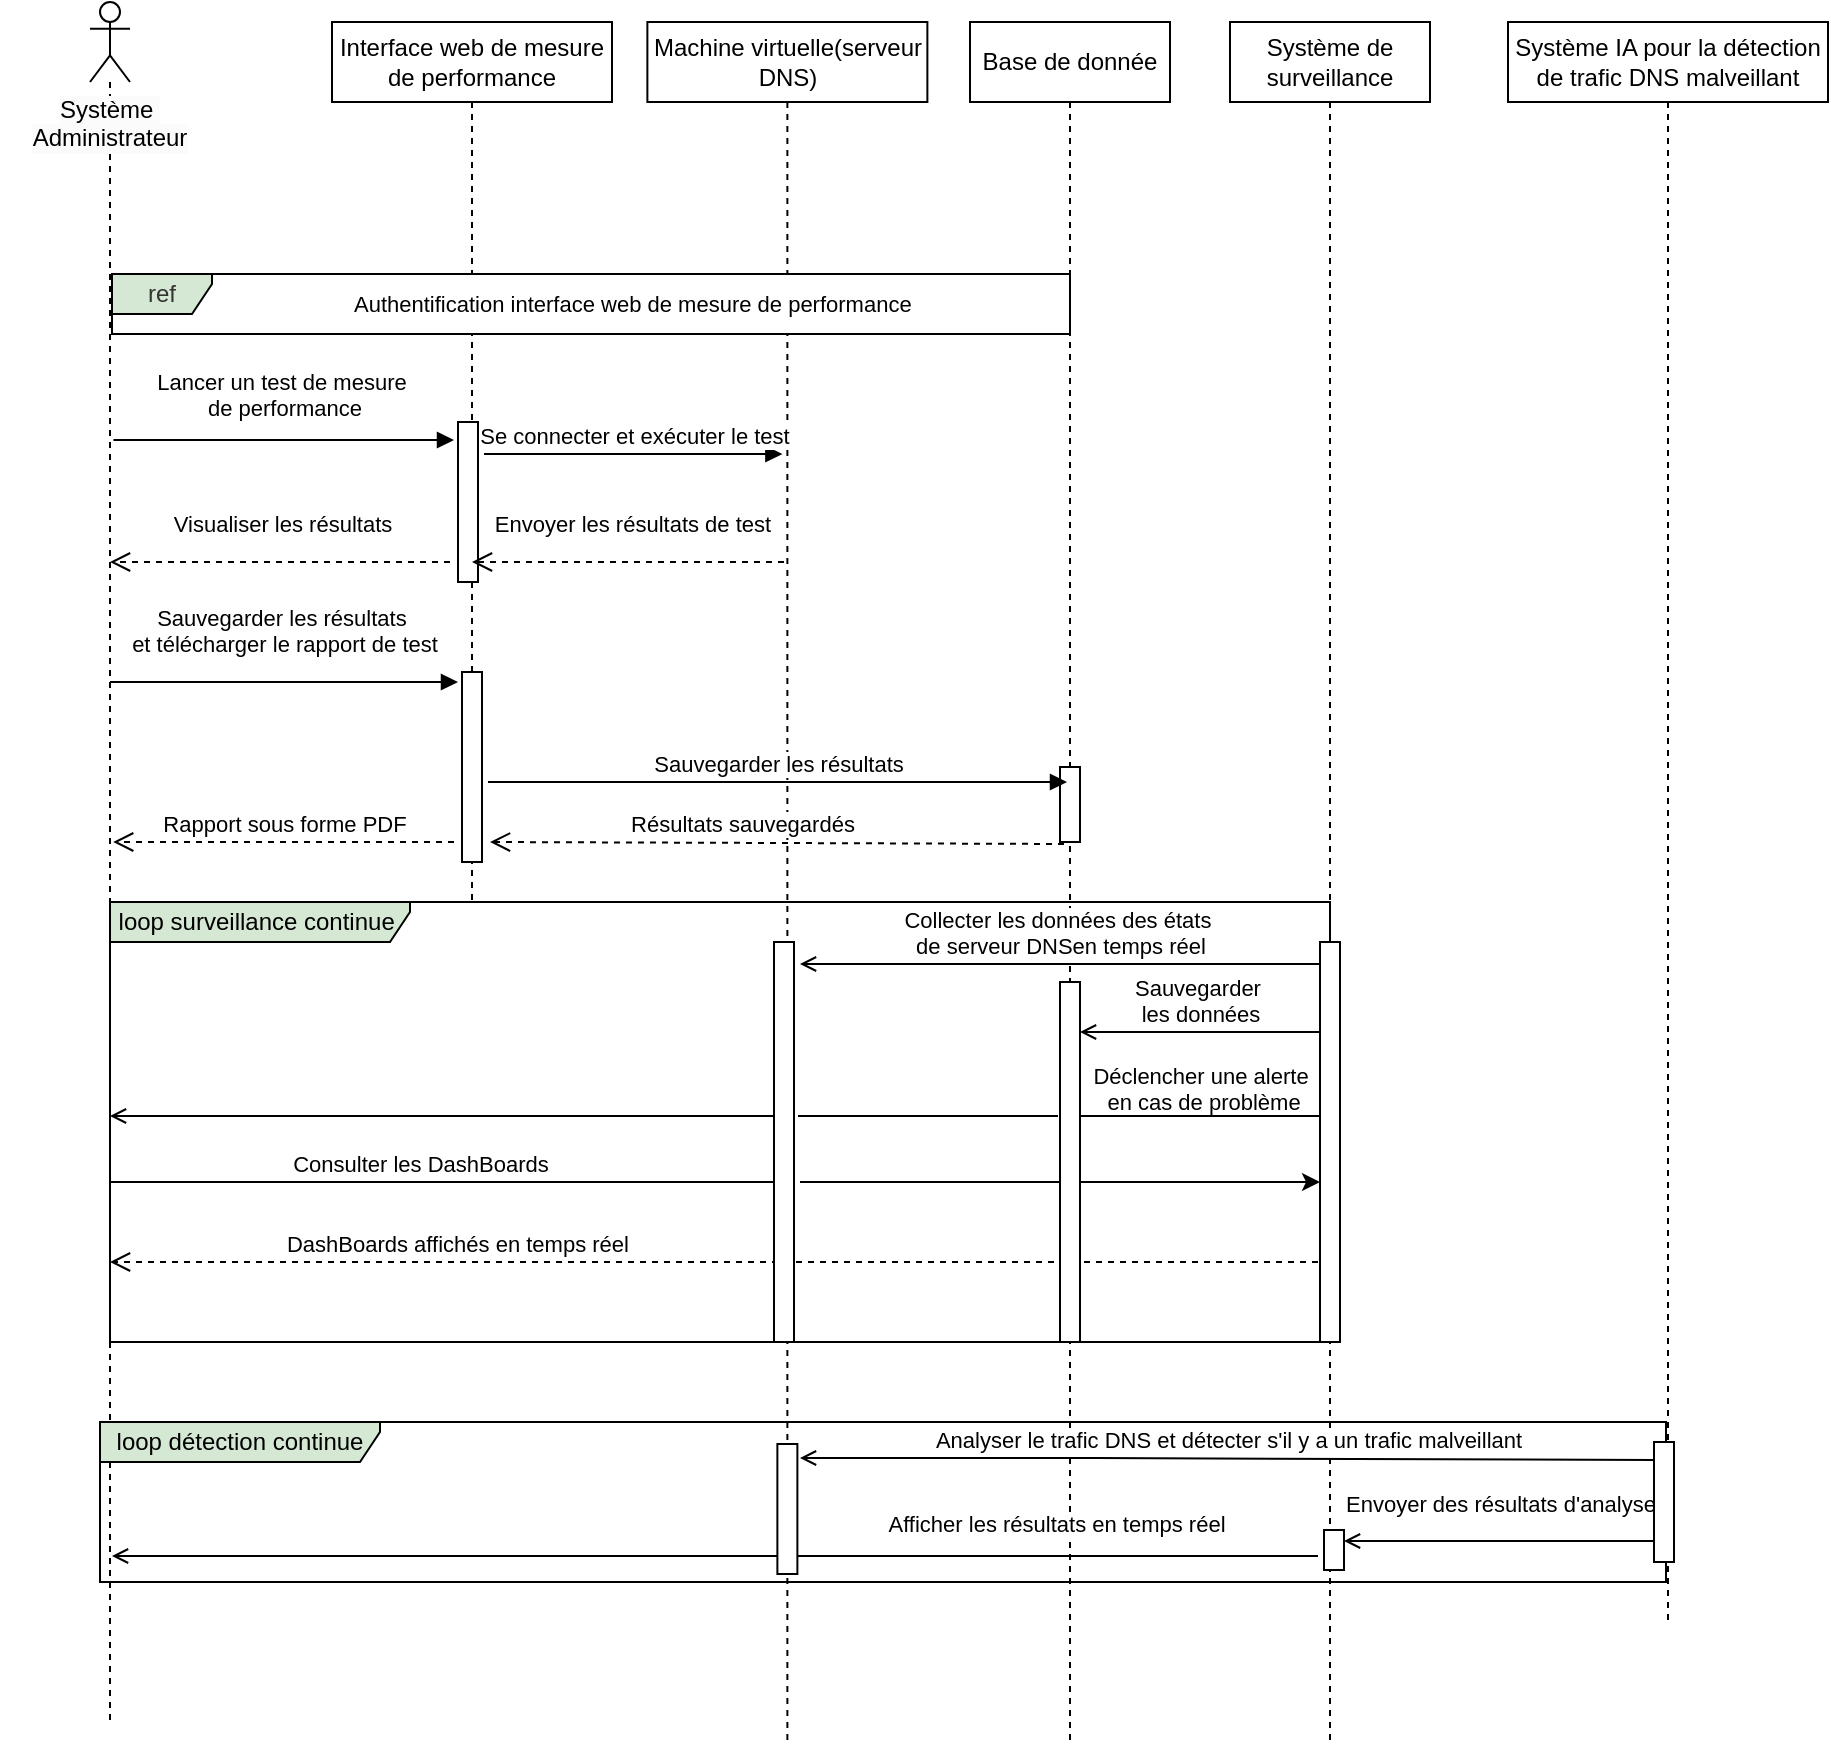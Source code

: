<mxfile version="24.7.8">
  <diagram name="Page-1" id="M_RSFYT3KrfDH6iwmqcM">
    <mxGraphModel dx="3269" dy="1984" grid="1" gridSize="10" guides="1" tooltips="1" connect="1" arrows="1" fold="1" page="1" pageScale="1" pageWidth="827" pageHeight="1169" math="0" shadow="0">
      <root>
        <mxCell id="0" />
        <mxCell id="1" parent="0" />
        <mxCell id="Av87Tej5Dab4ND_RzltO-42" value="" style="group" vertex="1" connectable="0" parent="1">
          <mxGeometry x="-1410" y="-50" width="914" height="870" as="geometry" />
        </mxCell>
        <mxCell id="Av87Tej5Dab4ND_RzltO-1" value="Interface web de mesure de performance" style="shape=umlLifeline;perimeter=lifelinePerimeter;whiteSpace=wrap;html=1;container=0;dropTarget=0;collapsible=0;recursiveResize=0;outlineConnect=0;portConstraint=eastwest;newEdgeStyle={&quot;edgeStyle&quot;:&quot;elbowEdgeStyle&quot;,&quot;elbow&quot;:&quot;vertical&quot;,&quot;curved&quot;:0,&quot;rounded&quot;:0};" vertex="1" parent="Av87Tej5Dab4ND_RzltO-42">
          <mxGeometry x="166" y="10" width="140" height="440" as="geometry" />
        </mxCell>
        <mxCell id="Av87Tej5Dab4ND_RzltO-2" value="" style="html=1;points=[[0,0,0,0,5],[0,1,0,0,-5],[1,0,0,0,5],[1,1,0,0,-5]];perimeter=orthogonalPerimeter;outlineConnect=0;targetShapes=umlLifeline;portConstraint=eastwest;newEdgeStyle={&quot;curved&quot;:0,&quot;rounded&quot;:0};" vertex="1" parent="Av87Tej5Dab4ND_RzltO-1">
          <mxGeometry x="63" y="200" width="10" height="80" as="geometry" />
        </mxCell>
        <mxCell id="Av87Tej5Dab4ND_RzltO-3" value="" style="html=1;points=[[0,0,0,0,5],[0,1,0,0,-5],[1,0,0,0,5],[1,1,0,0,-5]];perimeter=orthogonalPerimeter;outlineConnect=0;targetShapes=umlLifeline;portConstraint=eastwest;newEdgeStyle={&quot;curved&quot;:0,&quot;rounded&quot;:0};" vertex="1" parent="Av87Tej5Dab4ND_RzltO-1">
          <mxGeometry x="65" y="325" width="10" height="95" as="geometry" />
        </mxCell>
        <mxCell id="Av87Tej5Dab4ND_RzltO-4" value="Machine virtuelle(serveur DNS)" style="shape=umlLifeline;perimeter=lifelinePerimeter;whiteSpace=wrap;html=1;container=0;dropTarget=0;collapsible=0;recursiveResize=0;outlineConnect=0;portConstraint=eastwest;newEdgeStyle={&quot;edgeStyle&quot;:&quot;elbowEdgeStyle&quot;,&quot;elbow&quot;:&quot;vertical&quot;,&quot;curved&quot;:0,&quot;rounded&quot;:0};" vertex="1" parent="Av87Tej5Dab4ND_RzltO-42">
          <mxGeometry x="323.69" y="10" width="140" height="860" as="geometry" />
        </mxCell>
        <mxCell id="Av87Tej5Dab4ND_RzltO-5" value="Base de donnée" style="shape=umlLifeline;perimeter=lifelinePerimeter;whiteSpace=wrap;html=1;container=0;dropTarget=0;collapsible=0;recursiveResize=0;outlineConnect=0;portConstraint=eastwest;newEdgeStyle={&quot;edgeStyle&quot;:&quot;elbowEdgeStyle&quot;,&quot;elbow&quot;:&quot;vertical&quot;,&quot;curved&quot;:0,&quot;rounded&quot;:0};" vertex="1" parent="Av87Tej5Dab4ND_RzltO-42">
          <mxGeometry x="485" y="10" width="100" height="860" as="geometry" />
        </mxCell>
        <mxCell id="Av87Tej5Dab4ND_RzltO-6" value="" style="html=1;points=[[0,0,0,0,5],[0,1,0,0,-5],[1,0,0,0,5],[1,1,0,0,-5]];perimeter=orthogonalPerimeter;outlineConnect=0;targetShapes=umlLifeline;portConstraint=eastwest;newEdgeStyle={&quot;curved&quot;:0,&quot;rounded&quot;:0};" vertex="1" parent="Av87Tej5Dab4ND_RzltO-5">
          <mxGeometry x="45" y="372.5" width="10" height="37.5" as="geometry" />
        </mxCell>
        <mxCell id="Av87Tej5Dab4ND_RzltO-7" value="Système de surveillance" style="shape=umlLifeline;perimeter=lifelinePerimeter;whiteSpace=wrap;html=1;container=0;dropTarget=0;collapsible=0;recursiveResize=0;outlineConnect=0;portConstraint=eastwest;newEdgeStyle={&quot;edgeStyle&quot;:&quot;elbowEdgeStyle&quot;,&quot;elbow&quot;:&quot;vertical&quot;,&quot;curved&quot;:0,&quot;rounded&quot;:0};" vertex="1" parent="Av87Tej5Dab4ND_RzltO-42">
          <mxGeometry x="615" y="10" width="100" height="860" as="geometry" />
        </mxCell>
        <mxCell id="Av87Tej5Dab4ND_RzltO-8" value="Système IA pour la détection de trafic DNS malveillant" style="shape=umlLifeline;perimeter=lifelinePerimeter;whiteSpace=wrap;html=1;container=0;dropTarget=0;collapsible=0;recursiveResize=0;outlineConnect=0;portConstraint=eastwest;newEdgeStyle={&quot;edgeStyle&quot;:&quot;elbowEdgeStyle&quot;,&quot;elbow&quot;:&quot;vertical&quot;,&quot;curved&quot;:0,&quot;rounded&quot;:0};" vertex="1" parent="Av87Tej5Dab4ND_RzltO-42">
          <mxGeometry x="754" y="10" width="160" height="800" as="geometry" />
        </mxCell>
        <mxCell id="Av87Tej5Dab4ND_RzltO-9" value="" style="shape=umlLifeline;perimeter=lifelinePerimeter;whiteSpace=wrap;html=1;container=1;dropTarget=0;collapsible=0;recursiveResize=0;outlineConnect=0;portConstraint=eastwest;newEdgeStyle={&quot;curved&quot;:0,&quot;rounded&quot;:0};participant=umlActor;" vertex="1" parent="Av87Tej5Dab4ND_RzltO-42">
          <mxGeometry x="45" width="20" height="860" as="geometry" />
        </mxCell>
        <mxCell id="Av87Tej5Dab4ND_RzltO-10" value="&lt;span style=&quot;color: rgb(0, 0, 0); font-family: Helvetica; font-size: 12px; font-style: normal; font-variant-ligatures: normal; font-variant-caps: normal; font-weight: 400; letter-spacing: normal; orphans: 2; text-indent: 0px; text-transform: none; widows: 2; word-spacing: 0px; -webkit-text-stroke-width: 0px; white-space: nowrap; background-color: rgb(251, 251, 251); text-decoration-thickness: initial; text-decoration-style: initial; text-decoration-color: initial; float: none; display: inline !important;&quot;&gt;Système&amp;nbsp;&lt;/span&gt;&lt;div style=&quot;forced-color-adjust: none; color: rgb(0, 0, 0); font-family: Helvetica; font-size: 12px; font-style: normal; font-variant-ligatures: normal; font-variant-caps: normal; font-weight: 400; letter-spacing: normal; orphans: 2; text-indent: 0px; text-transform: none; widows: 2; word-spacing: 0px; -webkit-text-stroke-width: 0px; white-space: nowrap; background-color: rgb(251, 251, 251); text-decoration-thickness: initial; text-decoration-style: initial; text-decoration-color: initial;&quot;&gt;Administrateur&lt;/div&gt;" style="text;whiteSpace=wrap;html=1;align=center;" vertex="1" parent="Av87Tej5Dab4ND_RzltO-42">
          <mxGeometry y="40" width="110" height="50" as="geometry" />
        </mxCell>
        <mxCell id="Av87Tej5Dab4ND_RzltO-11" value="Lancer un test de mesure&amp;nbsp;&lt;div&gt;de performance&lt;/div&gt;" style="html=1;verticalAlign=bottom;endArrow=block;curved=0;rounded=0;" edge="1" parent="Av87Tej5Dab4ND_RzltO-42">
          <mxGeometry y="7" relative="1" as="geometry">
            <mxPoint x="56.731" y="219" as="sourcePoint" />
            <mxPoint x="227" y="219" as="targetPoint" />
            <mxPoint as="offset" />
          </mxGeometry>
        </mxCell>
        <mxCell id="Av87Tej5Dab4ND_RzltO-12" value="Se connecter et exécuter le test" style="html=1;verticalAlign=bottom;endArrow=block;curved=0;rounded=0;" edge="1" parent="Av87Tej5Dab4ND_RzltO-42">
          <mxGeometry relative="1" as="geometry">
            <mxPoint x="242" y="226" as="sourcePoint" />
            <mxPoint x="391.19" y="226.0" as="targetPoint" />
          </mxGeometry>
        </mxCell>
        <mxCell id="Av87Tej5Dab4ND_RzltO-13" value="Envoyer les résultats de test" style="html=1;verticalAlign=bottom;endArrow=open;dashed=1;endSize=8;curved=0;rounded=0;" edge="1" parent="Av87Tej5Dab4ND_RzltO-42" target="Av87Tej5Dab4ND_RzltO-1">
          <mxGeometry x="-0.022" y="-10" relative="1" as="geometry">
            <mxPoint x="287" y="280" as="targetPoint" />
            <mxPoint x="392" y="280" as="sourcePoint" />
            <mxPoint as="offset" />
          </mxGeometry>
        </mxCell>
        <mxCell id="Av87Tej5Dab4ND_RzltO-14" value="Visualiser les résultats" style="html=1;verticalAlign=bottom;endArrow=open;dashed=1;endSize=8;curved=0;rounded=0;" edge="1" parent="Av87Tej5Dab4ND_RzltO-42" target="Av87Tej5Dab4ND_RzltO-9">
          <mxGeometry x="-0.006" y="-10" relative="1" as="geometry">
            <mxPoint x="133" y="350" as="targetPoint" />
            <mxPoint x="225" y="280" as="sourcePoint" />
            <Array as="points">
              <mxPoint x="205" y="280" />
            </Array>
            <mxPoint as="offset" />
          </mxGeometry>
        </mxCell>
        <mxCell id="Av87Tej5Dab4ND_RzltO-15" value="Sauvegarder les résultats&amp;nbsp;&lt;div&gt;et télécharger le rapport de test&lt;/div&gt;" style="html=1;verticalAlign=bottom;endArrow=block;curved=0;rounded=0;" edge="1" parent="Av87Tej5Dab4ND_RzltO-42" source="Av87Tej5Dab4ND_RzltO-9">
          <mxGeometry x="-0.002" y="10" relative="1" as="geometry">
            <mxPoint x="59.001" y="340" as="sourcePoint" />
            <mxPoint x="229" y="340" as="targetPoint" />
            <mxPoint as="offset" />
          </mxGeometry>
        </mxCell>
        <mxCell id="Av87Tej5Dab4ND_RzltO-16" value="Sauvegarder les résultats" style="html=1;verticalAlign=bottom;endArrow=block;curved=0;rounded=0;" edge="1" parent="Av87Tej5Dab4ND_RzltO-42">
          <mxGeometry relative="1" as="geometry">
            <mxPoint x="244" y="390" as="sourcePoint" />
            <mxPoint x="533.5" y="390" as="targetPoint" />
          </mxGeometry>
        </mxCell>
        <mxCell id="Av87Tej5Dab4ND_RzltO-17" value="Rapport sous forme PDF" style="html=1;verticalAlign=bottom;endArrow=open;dashed=1;endSize=8;curved=0;rounded=0;" edge="1" parent="Av87Tej5Dab4ND_RzltO-42">
          <mxGeometry relative="1" as="geometry">
            <mxPoint x="56.591" y="420" as="targetPoint" />
            <mxPoint x="227" y="420" as="sourcePoint" />
          </mxGeometry>
        </mxCell>
        <mxCell id="Av87Tej5Dab4ND_RzltO-18" value="Analyser le trafic DNS et détecter s&#39;il y a un trafic malveillant" style="html=1;verticalAlign=bottom;endArrow=open;curved=0;rounded=0;endFill=0;exitX=0;exitY=0;exitDx=0;exitDy=5;exitPerimeter=0;" edge="1" parent="Av87Tej5Dab4ND_RzltO-42">
          <mxGeometry x="-0.003" relative="1" as="geometry">
            <mxPoint x="827" y="729" as="sourcePoint" />
            <mxPoint x="400" y="728" as="targetPoint" />
            <mxPoint as="offset" />
            <Array as="points">
              <mxPoint x="547.19" y="728" />
            </Array>
          </mxGeometry>
        </mxCell>
        <mxCell id="Av87Tej5Dab4ND_RzltO-19" value="Envoyer des résultats d&#39;analyse" style="html=1;verticalAlign=bottom;endArrow=open;curved=0;rounded=0;endFill=0;entryX=1;entryY=0;entryDx=0;entryDy=5;entryPerimeter=0;" edge="1" parent="Av87Tej5Dab4ND_RzltO-42" source="Av87Tej5Dab4ND_RzltO-39">
          <mxGeometry x="-0.006" y="-9" relative="1" as="geometry">
            <mxPoint x="823" y="770.5" as="sourcePoint" />
            <mxPoint x="672" y="769.5" as="targetPoint" />
            <mxPoint y="-1" as="offset" />
          </mxGeometry>
        </mxCell>
        <mxCell id="Av87Tej5Dab4ND_RzltO-20" value="ref" style="shape=umlFrame;whiteSpace=wrap;html=1;pointerEvents=0;width=50;height=20;fillColor=#D5E8D4;fontColor=#333333;strokeColor=#000000;swimlaneFillColor=default;" vertex="1" parent="Av87Tej5Dab4ND_RzltO-42">
          <mxGeometry x="56" y="136" width="479" height="30" as="geometry" />
        </mxCell>
        <mxCell id="Av87Tej5Dab4ND_RzltO-21" value="&lt;span style=&quot;color: rgb(0, 0, 0); font-family: Helvetica; font-size: 11px; font-style: normal; font-variant-ligatures: normal; font-variant-caps: normal; font-weight: 400; letter-spacing: normal; orphans: 2; text-align: center; text-indent: 0px; text-transform: none; widows: 2; word-spacing: 0px; -webkit-text-stroke-width: 0px; white-space: nowrap; background-color: rgb(255, 255, 255); text-decoration-thickness: initial; text-decoration-style: initial; text-decoration-color: initial; display: inline !important; float: none;&quot;&gt;Authentification interface web de mesure de performance&lt;/span&gt;" style="text;whiteSpace=wrap;html=1;" vertex="1" parent="Av87Tej5Dab4ND_RzltO-42">
          <mxGeometry x="175" y="137" width="217" height="40" as="geometry" />
        </mxCell>
        <mxCell id="Av87Tej5Dab4ND_RzltO-22" value="" style="group" vertex="1" connectable="0" parent="Av87Tej5Dab4ND_RzltO-42">
          <mxGeometry x="45" y="460" width="630" height="220" as="geometry" />
        </mxCell>
        <mxCell id="Av87Tej5Dab4ND_RzltO-23" value="Collecter les données des états&amp;nbsp;&lt;div&gt;de serveur DNSen temps réel&lt;/div&gt;" style="html=1;verticalAlign=bottom;endArrow=open;curved=0;rounded=0;endFill=0;" edge="1" parent="Av87Tej5Dab4ND_RzltO-22">
          <mxGeometry x="-0.001" relative="1" as="geometry">
            <mxPoint x="615" y="21.0" as="sourcePoint" />
            <mxPoint x="355" y="21" as="targetPoint" />
            <mxPoint as="offset" />
          </mxGeometry>
        </mxCell>
        <mxCell id="Av87Tej5Dab4ND_RzltO-24" value="Sauvegarder&amp;nbsp;&lt;div&gt;les données&lt;/div&gt;" style="html=1;verticalAlign=bottom;endArrow=none;curved=0;rounded=0;endFill=0;startArrow=open;startFill=0;exitX=1;exitY=0;exitDx=0;exitDy=5;exitPerimeter=0;" edge="1" parent="Av87Tej5Dab4ND_RzltO-22">
          <mxGeometry x="0.004" relative="1" as="geometry">
            <mxPoint x="495" y="55.0" as="sourcePoint" />
            <mxPoint x="615" y="55.0" as="targetPoint" />
            <mxPoint as="offset" />
          </mxGeometry>
        </mxCell>
        <mxCell id="Av87Tej5Dab4ND_RzltO-25" value="DashBoards affichés en temps réel&amp;nbsp;" style="html=1;verticalAlign=bottom;endArrow=open;dashed=1;endSize=8;curved=0;rounded=0;" edge="1" parent="Av87Tej5Dab4ND_RzltO-22">
          <mxGeometry x="0.426" relative="1" as="geometry">
            <mxPoint x="10" y="170" as="targetPoint" />
            <mxPoint x="620" y="170" as="sourcePoint" />
            <mxPoint as="offset" />
          </mxGeometry>
        </mxCell>
        <mxCell id="Av87Tej5Dab4ND_RzltO-26" value="loop surveillance continue&amp;nbsp;" style="shape=umlFrame;whiteSpace=wrap;html=1;pointerEvents=0;width=150;height=20;fillColor=#D5E8D4;" vertex="1" parent="Av87Tej5Dab4ND_RzltO-22">
          <mxGeometry x="10" y="-10" width="610" height="220" as="geometry" />
        </mxCell>
        <mxCell id="Av87Tej5Dab4ND_RzltO-27" value="&lt;span style=&quot;color: rgba(0, 0, 0, 0); font-family: monospace; font-size: 0px; text-align: start;&quot;&gt;%3CmxGraphModel%3E%3Croot%3E%3CmxCell%20id%3D%220%22%2F%3E%3CmxCell%20id%3D%221%22%20parent%3D%220%22%2F%3E%3CmxCell%20id%3D%222%22%20value%3D%22%22%20style%3D%22html%3D1%3Bpoints%3D%5B%5B0%2C0%2C0%2C0%2C5%5D%2C%5B0%2C1%2C0%2C0%2C-5%5D%2C%5B1%2C0%2C0%2C0%2C5%5D%2C%5B1%2C1%2C0%2C0%2C-5%5D%5D%3Bperimeter%3DorthogonalPerimeter%3BoutlineConnect%3D0%3BtargetShapes%3DumlLifeline%3BportConstraint%3Deastwest%3BnewEdgeStyle%3D%7B%26quot%3Bcurved%26quot%3B%3A0%2C%26quot%3Brounded%26quot%3B%3A0%7D%3B%22%20vertex%3D%221%22%20parent%3D%221%22%3E%3CmxGeometry%20x%3D%22-1026%22%20y%3D%22430%22%20width%3D%2210%22%20height%3D%2250%22%20as%3D%22geometry%22%2F%3E%3C%2FmxCell%3E%3C%2Froot%3E%3C%2FmxGraphModel%3E&lt;/span&gt;" style="html=1;points=[[0,0,0,0,5],[0,1,0,0,-5],[1,0,0,0,5],[1,1,0,0,-5]];perimeter=orthogonalPerimeter;outlineConnect=0;targetShapes=umlLifeline;portConstraint=eastwest;newEdgeStyle={&quot;curved&quot;:0,&quot;rounded&quot;:0};" vertex="1" parent="Av87Tej5Dab4ND_RzltO-22">
          <mxGeometry x="342" y="10" width="10" height="200" as="geometry" />
        </mxCell>
        <mxCell id="Av87Tej5Dab4ND_RzltO-28" value="Déclencher une alerte&lt;div&gt;&amp;nbsp;en cas de problème&lt;/div&gt;" style="html=1;verticalAlign=bottom;endArrow=open;curved=0;rounded=0;endFill=0;" edge="1" parent="Av87Tej5Dab4ND_RzltO-22">
          <mxGeometry x="-1" y="213" relative="1" as="geometry">
            <mxPoint x="342" y="97" as="sourcePoint" />
            <mxPoint x="10" y="97" as="targetPoint" />
            <mxPoint x="213" y="-211" as="offset" />
          </mxGeometry>
        </mxCell>
        <mxCell id="Av87Tej5Dab4ND_RzltO-29" value="Consulter les DashBoards" style="html=1;verticalAlign=bottom;endArrow=none;curved=0;rounded=0;endFill=0;" edge="1" parent="Av87Tej5Dab4ND_RzltO-22" target="Av87Tej5Dab4ND_RzltO-27">
          <mxGeometry x="-0.066" relative="1" as="geometry">
            <mxPoint x="10" y="130" as="sourcePoint" />
            <mxPoint x="335" y="130" as="targetPoint" />
            <mxPoint as="offset" />
          </mxGeometry>
        </mxCell>
        <mxCell id="Av87Tej5Dab4ND_RzltO-30" value="" style="html=1;points=[[0,0,0,0,5],[0,1,0,0,-5],[1,0,0,0,5],[1,1,0,0,-5]];perimeter=orthogonalPerimeter;outlineConnect=0;targetShapes=umlLifeline;portConstraint=eastwest;newEdgeStyle={&quot;curved&quot;:0,&quot;rounded&quot;:0};" vertex="1" parent="Av87Tej5Dab4ND_RzltO-22">
          <mxGeometry x="485" y="30" width="10" height="180" as="geometry" />
        </mxCell>
        <mxCell id="Av87Tej5Dab4ND_RzltO-31" value="&lt;span style=&quot;color: rgba(0, 0, 0, 0); font-family: monospace; font-size: 0px; text-align: start;&quot;&gt;%3CmxGraphModel%3E%3Croot%3E%3CmxCell%20id%3D%220%22%2F%3E%3CmxCell%20id%3D%221%22%20parent%3D%220%22%2F%3E%3CmxCell%20id%3D%222%22%20value%3D%22%22%20style%3D%22html%3D1%3Bpoints%3D%5B%5B0%2C0%2C0%2C0%2C5%5D%2C%5B0%2C1%2C0%2C0%2C-5%5D%2C%5B1%2C0%2C0%2C0%2C5%5D%2C%5B1%2C1%2C0%2C0%2C-5%5D%5D%3Bperimeter%3DorthogonalPerimeter%3BoutlineConnect%3D0%3BtargetShapes%3DumlLifeline%3BportConstraint%3Deastwest%3BnewEdgeStyle%3D%7B%26quot%3Bcurved%26quot%3B%3A0%2C%26quot%3Brounded%26quot%3B%3A0%7D%3B%22%20vertex%3D%221%22%20parent%3D%221%22%3E%3CmxGeometry%20x%3D%22-1026%22%20y%3D%22430%22%20width%3D%2210%22%20height%3D%2250%22%20as%3D%22geometry%22%2F%3E%3C%2FmxCell%3E%3C%2Froot%3E%3C%2FmxGraphModel%3E&lt;/span&gt;" style="html=1;points=[[0,0,0,0,5],[0,1,0,0,-5],[1,0,0,0,5],[1,1,0,0,-5]];perimeter=orthogonalPerimeter;outlineConnect=0;targetShapes=umlLifeline;portConstraint=eastwest;newEdgeStyle={&quot;curved&quot;:0,&quot;rounded&quot;:0};" vertex="1" parent="Av87Tej5Dab4ND_RzltO-22">
          <mxGeometry x="615" y="10" width="10" height="200" as="geometry" />
        </mxCell>
        <mxCell id="Av87Tej5Dab4ND_RzltO-32" value="" style="html=1;verticalAlign=bottom;endArrow=classic;curved=0;rounded=0;endFill=1;" edge="1" parent="Av87Tej5Dab4ND_RzltO-22">
          <mxGeometry x="0.077" relative="1" as="geometry">
            <mxPoint x="495" y="130" as="sourcePoint" />
            <mxPoint x="615" y="130" as="targetPoint" />
            <mxPoint as="offset" />
            <Array as="points" />
          </mxGeometry>
        </mxCell>
        <mxCell id="Av87Tej5Dab4ND_RzltO-33" value="" style="html=1;verticalAlign=bottom;endArrow=none;curved=0;rounded=0;endFill=0;" edge="1" parent="Av87Tej5Dab4ND_RzltO-22">
          <mxGeometry x="0.077" relative="1" as="geometry">
            <mxPoint x="354" y="97" as="sourcePoint" />
            <mxPoint x="484" y="97" as="targetPoint" />
            <mxPoint as="offset" />
            <Array as="points" />
          </mxGeometry>
        </mxCell>
        <mxCell id="Av87Tej5Dab4ND_RzltO-34" value="" style="html=1;verticalAlign=bottom;endArrow=none;curved=0;rounded=0;endFill=0;" edge="1" parent="Av87Tej5Dab4ND_RzltO-22">
          <mxGeometry x="0.077" relative="1" as="geometry">
            <mxPoint x="495" y="97" as="sourcePoint" />
            <mxPoint x="615" y="97" as="targetPoint" />
            <mxPoint as="offset" />
            <Array as="points" />
          </mxGeometry>
        </mxCell>
        <mxCell id="Av87Tej5Dab4ND_RzltO-35" value="loop détection continue" style="shape=umlFrame;whiteSpace=wrap;html=1;pointerEvents=0;width=140;height=20;fillColor=#D5E8D4;" vertex="1" parent="Av87Tej5Dab4ND_RzltO-42">
          <mxGeometry x="50" y="710" width="783" height="80" as="geometry" />
        </mxCell>
        <mxCell id="Av87Tej5Dab4ND_RzltO-36" value="Résultats sauvegardés" style="html=1;verticalAlign=bottom;endArrow=open;dashed=1;endSize=8;curved=0;rounded=0;" edge="1" parent="Av87Tej5Dab4ND_RzltO-42">
          <mxGeometry x="0.123" relative="1" as="geometry">
            <mxPoint x="245" y="420" as="targetPoint" />
            <mxPoint x="532" y="421" as="sourcePoint" />
            <mxPoint as="offset" />
          </mxGeometry>
        </mxCell>
        <mxCell id="Av87Tej5Dab4ND_RzltO-37" value="Afficher les résultats en temps réel" style="html=1;verticalAlign=bottom;endArrow=open;curved=0;rounded=0;endFill=0;" edge="1" parent="Av87Tej5Dab4ND_RzltO-42">
          <mxGeometry x="-0.564" y="-7" relative="1" as="geometry">
            <mxPoint x="659" y="777" as="sourcePoint" />
            <mxPoint x="56" y="777" as="targetPoint" />
            <mxPoint as="offset" />
          </mxGeometry>
        </mxCell>
        <mxCell id="Av87Tej5Dab4ND_RzltO-38" value="" style="html=1;verticalAlign=bottom;endArrow=none;curved=0;rounded=0;endFill=0;" edge="1" parent="Av87Tej5Dab4ND_RzltO-42">
          <mxGeometry x="0.077" relative="1" as="geometry">
            <mxPoint x="400" y="590" as="sourcePoint" />
            <mxPoint x="530" y="590" as="targetPoint" />
            <mxPoint as="offset" />
            <Array as="points" />
          </mxGeometry>
        </mxCell>
        <mxCell id="Av87Tej5Dab4ND_RzltO-39" value="" style="html=1;points=[[0,0,0,0,5],[0,1,0,0,-5],[1,0,0,0,5],[1,1,0,0,-5]];perimeter=orthogonalPerimeter;outlineConnect=0;targetShapes=umlLifeline;portConstraint=eastwest;newEdgeStyle={&quot;curved&quot;:0,&quot;rounded&quot;:0};" vertex="1" parent="Av87Tej5Dab4ND_RzltO-42">
          <mxGeometry x="827" y="720" width="10" height="60" as="geometry" />
        </mxCell>
        <mxCell id="Av87Tej5Dab4ND_RzltO-40" value="" style="html=1;points=[[0,0,0,0,5],[0,1,0,0,-5],[1,0,0,0,5],[1,1,0,0,-5]];perimeter=orthogonalPerimeter;outlineConnect=0;targetShapes=umlLifeline;portConstraint=eastwest;newEdgeStyle={&quot;curved&quot;:0,&quot;rounded&quot;:0};" vertex="1" parent="Av87Tej5Dab4ND_RzltO-42">
          <mxGeometry x="662" y="764" width="10" height="20" as="geometry" />
        </mxCell>
        <mxCell id="Av87Tej5Dab4ND_RzltO-41" value="" style="html=1;points=[[0,0,0,0,5],[0,1,0,0,-5],[1,0,0,0,5],[1,1,0,0,-5]];perimeter=orthogonalPerimeter;outlineConnect=0;targetShapes=umlLifeline;portConstraint=eastwest;newEdgeStyle={&quot;curved&quot;:0,&quot;rounded&quot;:0};" vertex="1" parent="Av87Tej5Dab4ND_RzltO-42">
          <mxGeometry x="388.69" y="721" width="10" height="65" as="geometry" />
        </mxCell>
      </root>
    </mxGraphModel>
  </diagram>
</mxfile>
